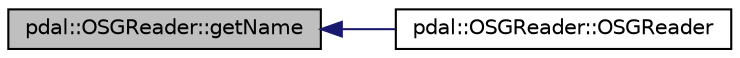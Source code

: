 digraph "pdal::OSGReader::getName"
{
  edge [fontname="Helvetica",fontsize="10",labelfontname="Helvetica",labelfontsize="10"];
  node [fontname="Helvetica",fontsize="10",shape=record];
  rankdir="LR";
  Node1 [label="pdal::OSGReader::getName",height=0.2,width=0.4,color="black", fillcolor="grey75", style="filled", fontcolor="black"];
  Node1 -> Node2 [dir="back",color="midnightblue",fontsize="10",style="solid",fontname="Helvetica"];
  Node2 [label="pdal::OSGReader::OSGReader",height=0.2,width=0.4,color="black", fillcolor="white", style="filled",URL="$classpdal_1_1OSGReader.html#a329a84fee253f0d047d91b38ae084e61"];
}
